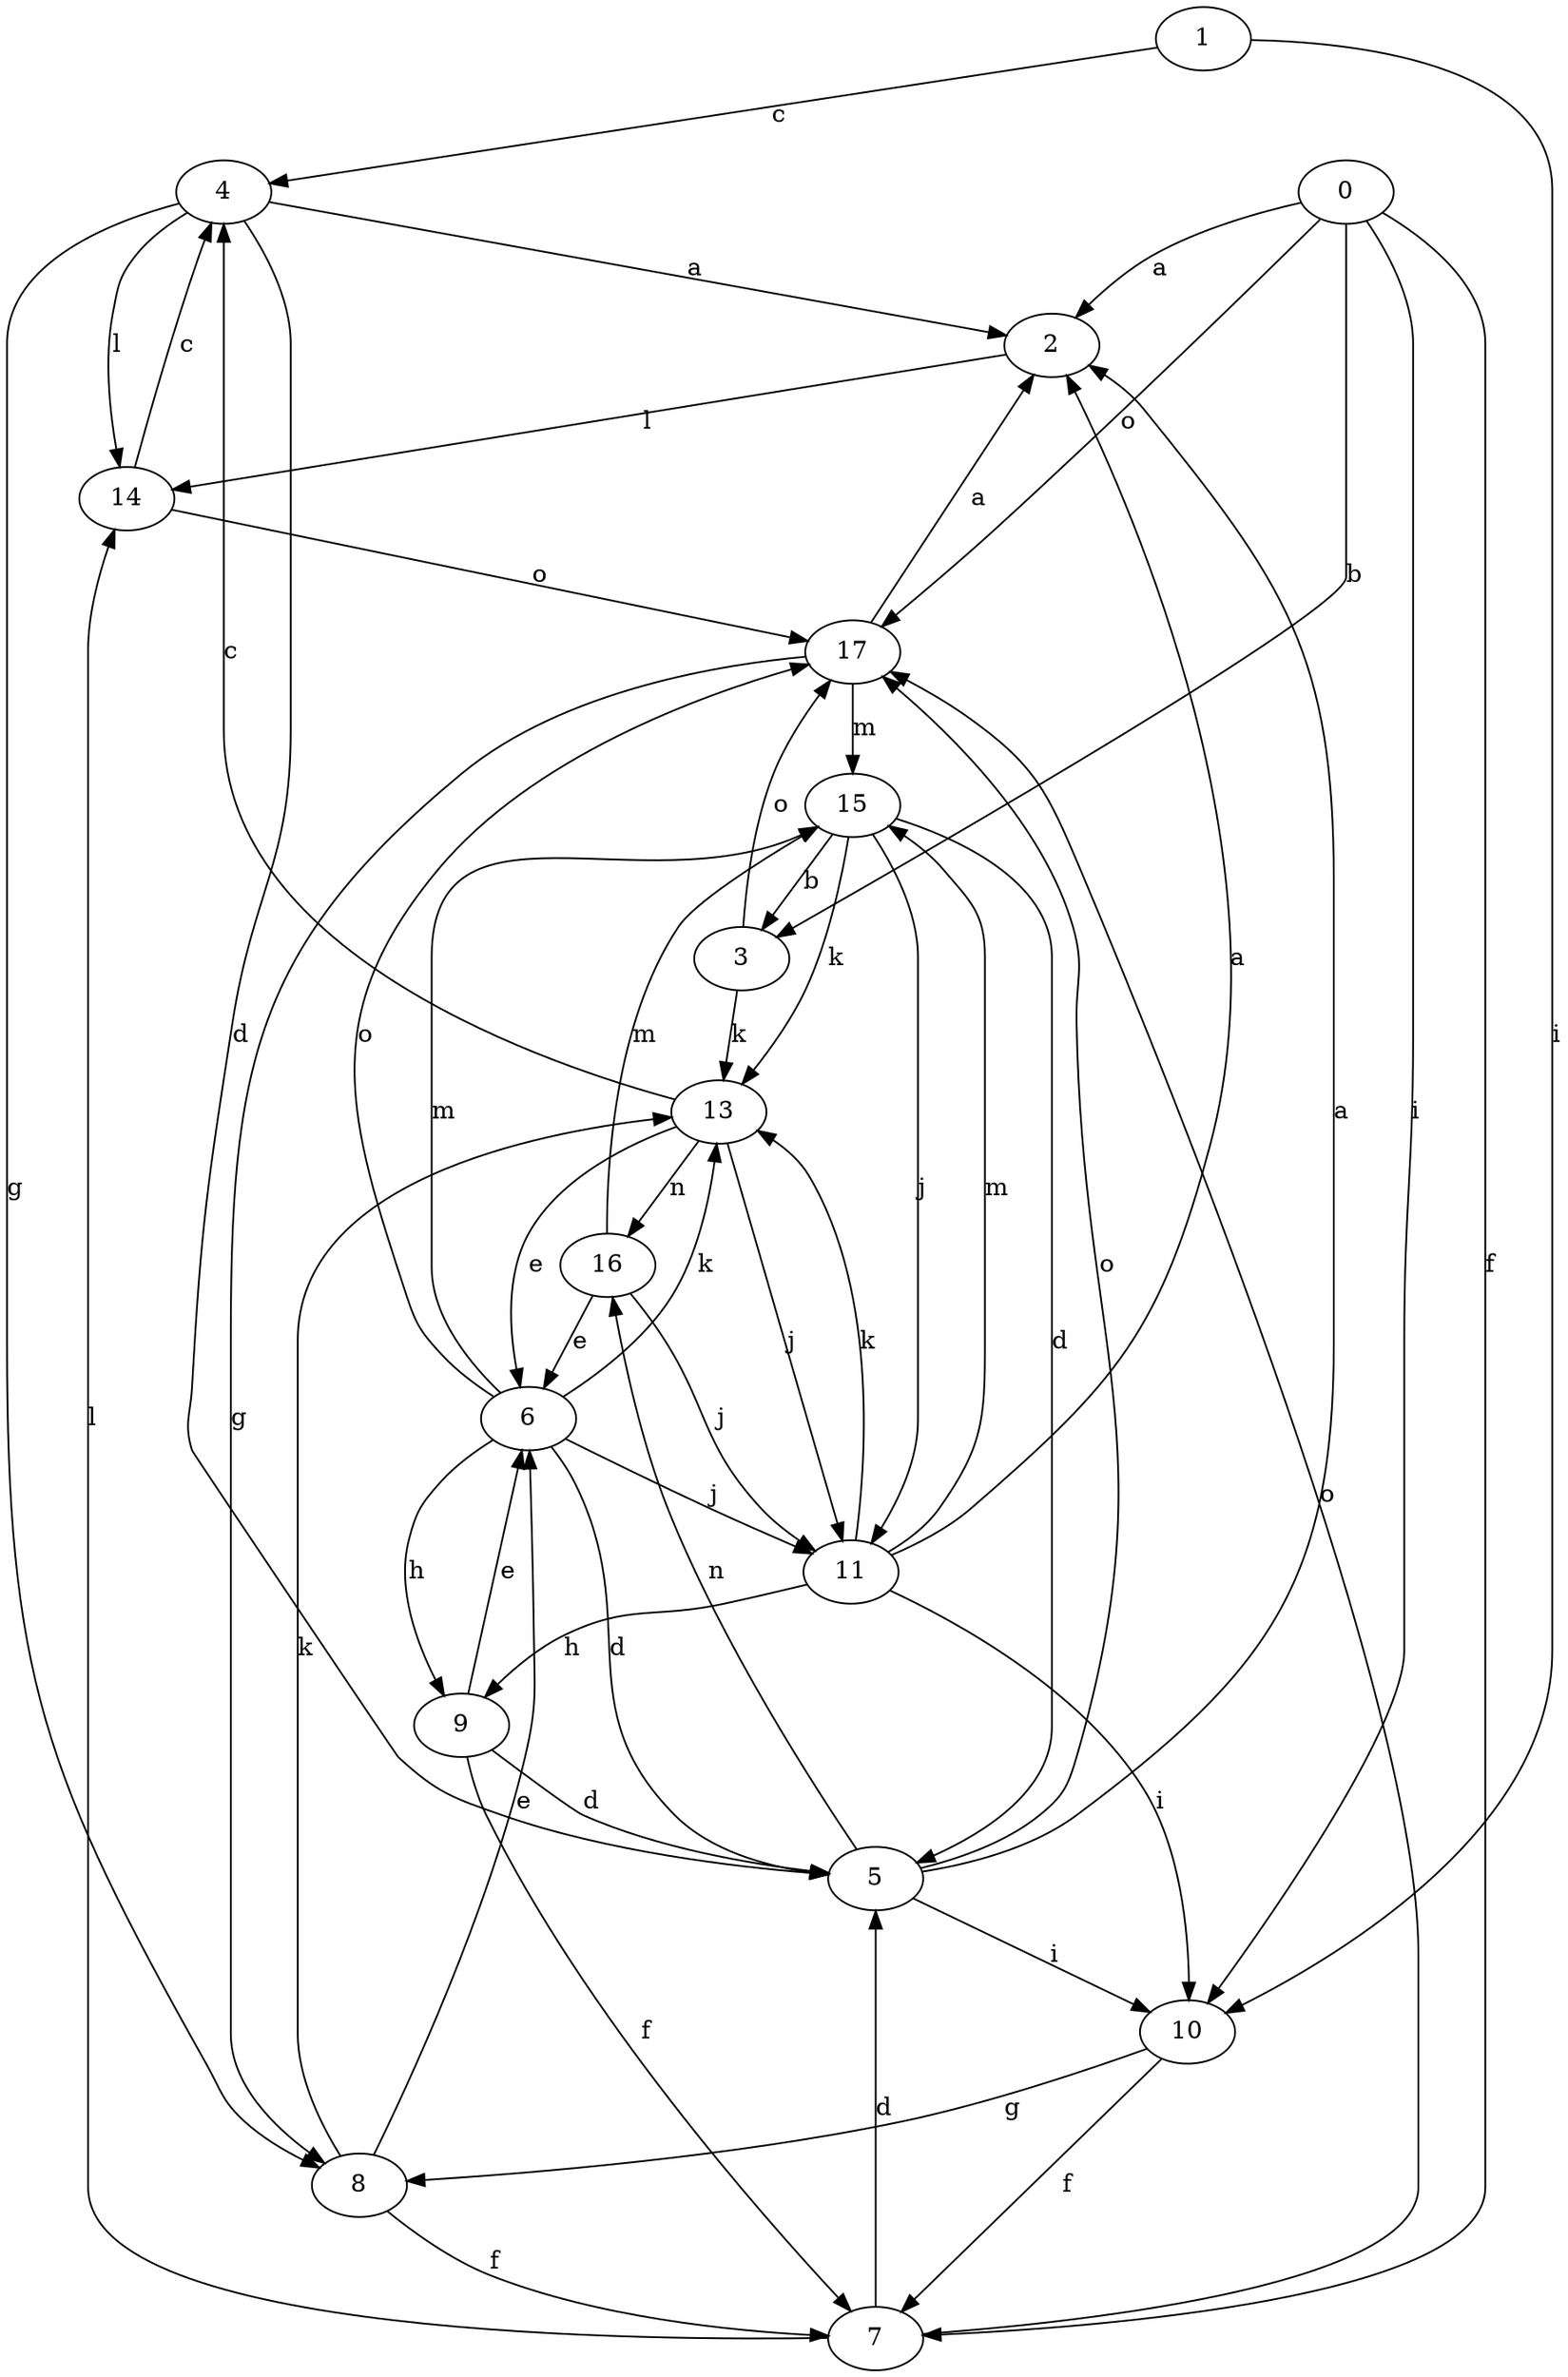 strict digraph  {
1;
2;
3;
4;
5;
6;
7;
8;
9;
10;
11;
13;
14;
15;
16;
0;
17;
1 -> 4  [label=c];
1 -> 10  [label=i];
2 -> 14  [label=l];
3 -> 13  [label=k];
3 -> 17  [label=o];
4 -> 2  [label=a];
4 -> 5  [label=d];
4 -> 8  [label=g];
4 -> 14  [label=l];
5 -> 2  [label=a];
5 -> 10  [label=i];
5 -> 16  [label=n];
5 -> 17  [label=o];
6 -> 5  [label=d];
6 -> 9  [label=h];
6 -> 11  [label=j];
6 -> 13  [label=k];
6 -> 15  [label=m];
6 -> 17  [label=o];
7 -> 5  [label=d];
7 -> 14  [label=l];
7 -> 17  [label=o];
8 -> 6  [label=e];
8 -> 7  [label=f];
8 -> 13  [label=k];
9 -> 5  [label=d];
9 -> 6  [label=e];
9 -> 7  [label=f];
10 -> 7  [label=f];
10 -> 8  [label=g];
11 -> 2  [label=a];
11 -> 9  [label=h];
11 -> 10  [label=i];
11 -> 13  [label=k];
11 -> 15  [label=m];
13 -> 4  [label=c];
13 -> 6  [label=e];
13 -> 11  [label=j];
13 -> 16  [label=n];
14 -> 4  [label=c];
14 -> 17  [label=o];
15 -> 3  [label=b];
15 -> 5  [label=d];
15 -> 11  [label=j];
15 -> 13  [label=k];
16 -> 6  [label=e];
16 -> 11  [label=j];
16 -> 15  [label=m];
0 -> 2  [label=a];
0 -> 3  [label=b];
0 -> 7  [label=f];
0 -> 10  [label=i];
0 -> 17  [label=o];
17 -> 2  [label=a];
17 -> 8  [label=g];
17 -> 15  [label=m];
}
